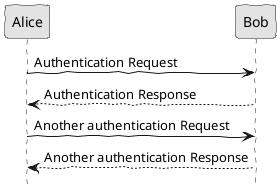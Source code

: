 @startuml
skinparam handwritten true
skinparam Monochrome true
hide footbox

Alice -> Bob: Authentication Request
Bob --> Alice: Authentication Response

Alice -> Bob: Another authentication Request
Alice <-- Bob: Another authentication Response
@enduml